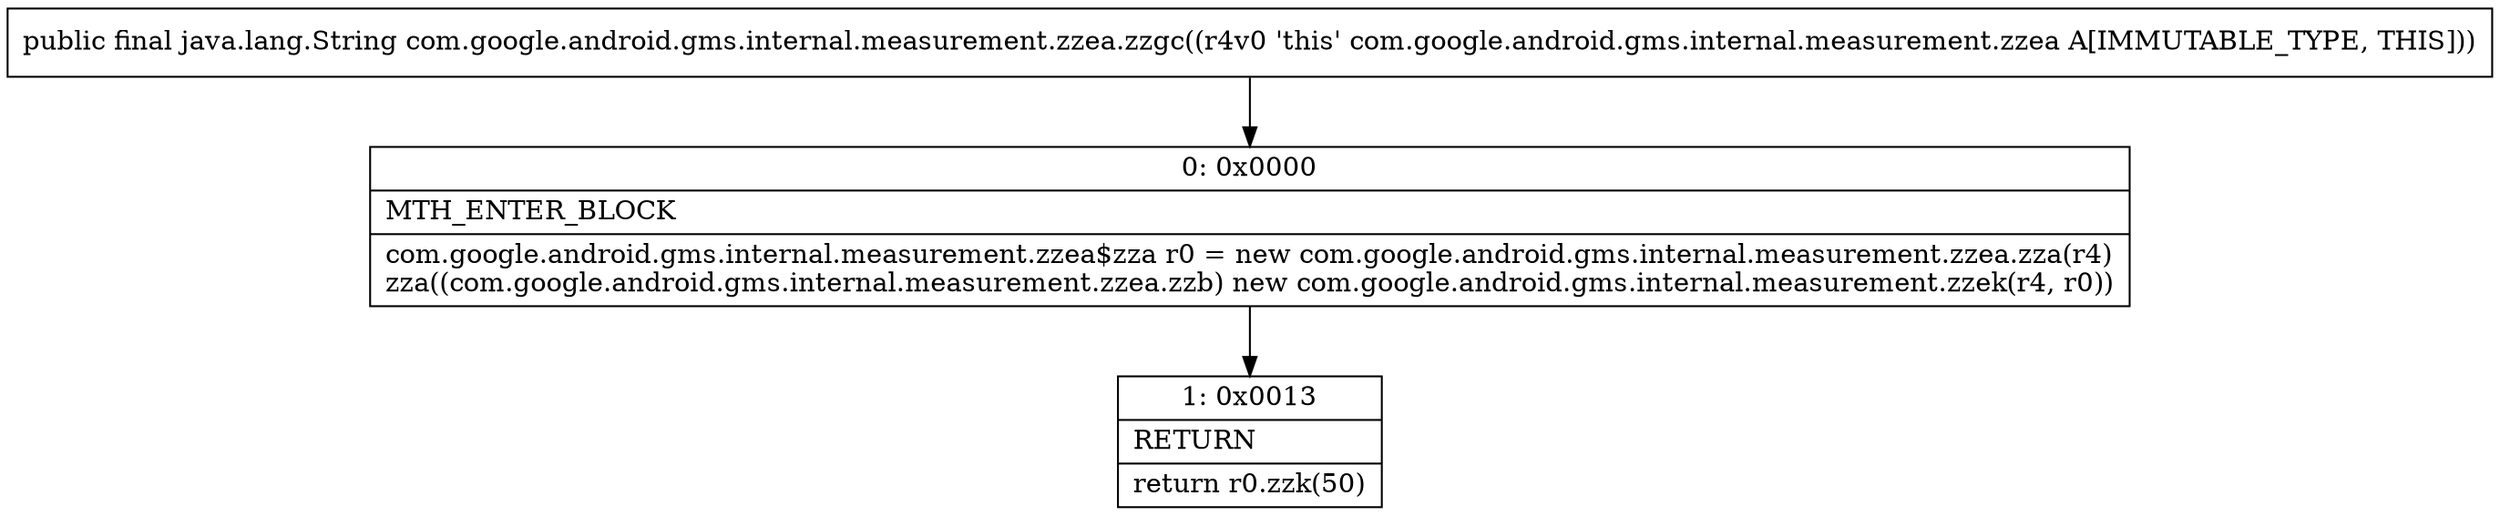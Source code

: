 digraph "CFG forcom.google.android.gms.internal.measurement.zzea.zzgc()Ljava\/lang\/String;" {
Node_0 [shape=record,label="{0\:\ 0x0000|MTH_ENTER_BLOCK\l|com.google.android.gms.internal.measurement.zzea$zza r0 = new com.google.android.gms.internal.measurement.zzea.zza(r4)\lzza((com.google.android.gms.internal.measurement.zzea.zzb) new com.google.android.gms.internal.measurement.zzek(r4, r0))\l}"];
Node_1 [shape=record,label="{1\:\ 0x0013|RETURN\l|return r0.zzk(50)\l}"];
MethodNode[shape=record,label="{public final java.lang.String com.google.android.gms.internal.measurement.zzea.zzgc((r4v0 'this' com.google.android.gms.internal.measurement.zzea A[IMMUTABLE_TYPE, THIS])) }"];
MethodNode -> Node_0;
Node_0 -> Node_1;
}

